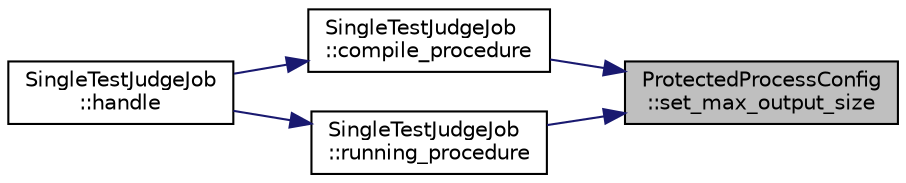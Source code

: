 digraph "ProtectedProcessConfig::set_max_output_size"
{
 // LATEX_PDF_SIZE
  edge [fontname="Helvetica",fontsize="10",labelfontname="Helvetica",labelfontsize="10"];
  node [fontname="Helvetica",fontsize="10",shape=record];
  rankdir="RL";
  Node16 [label="ProtectedProcessConfig\l::set_max_output_size",height=0.2,width=0.4,color="black", fillcolor="grey75", style="filled", fontcolor="black",tooltip="set max output size"];
  Node16 -> Node17 [dir="back",color="midnightblue",fontsize="10",style="solid",fontname="Helvetica"];
  Node17 [label="SingleTestJudgeJob\l::compile_procedure",height=0.2,width=0.4,color="black", fillcolor="white", style="filled",URL="$class_single_test_judge_job.html#ae3539adaf54787d3db0efec900d746fb",tooltip=" "];
  Node17 -> Node18 [dir="back",color="midnightblue",fontsize="10",style="solid",fontname="Helvetica"];
  Node18 [label="SingleTestJudgeJob\l::handle",height=0.2,width=0.4,color="black", fillcolor="white", style="filled",URL="$class_single_test_judge_job.html#a0831e87393505947e304373d91bafb5b",tooltip=" "];
  Node16 -> Node19 [dir="back",color="midnightblue",fontsize="10",style="solid",fontname="Helvetica"];
  Node19 [label="SingleTestJudgeJob\l::running_procedure",height=0.2,width=0.4,color="black", fillcolor="white", style="filled",URL="$class_single_test_judge_job.html#a64b6b0b2a7c275e7cf0fcc06b22e02f5",tooltip=" "];
  Node19 -> Node18 [dir="back",color="midnightblue",fontsize="10",style="solid",fontname="Helvetica"];
}
